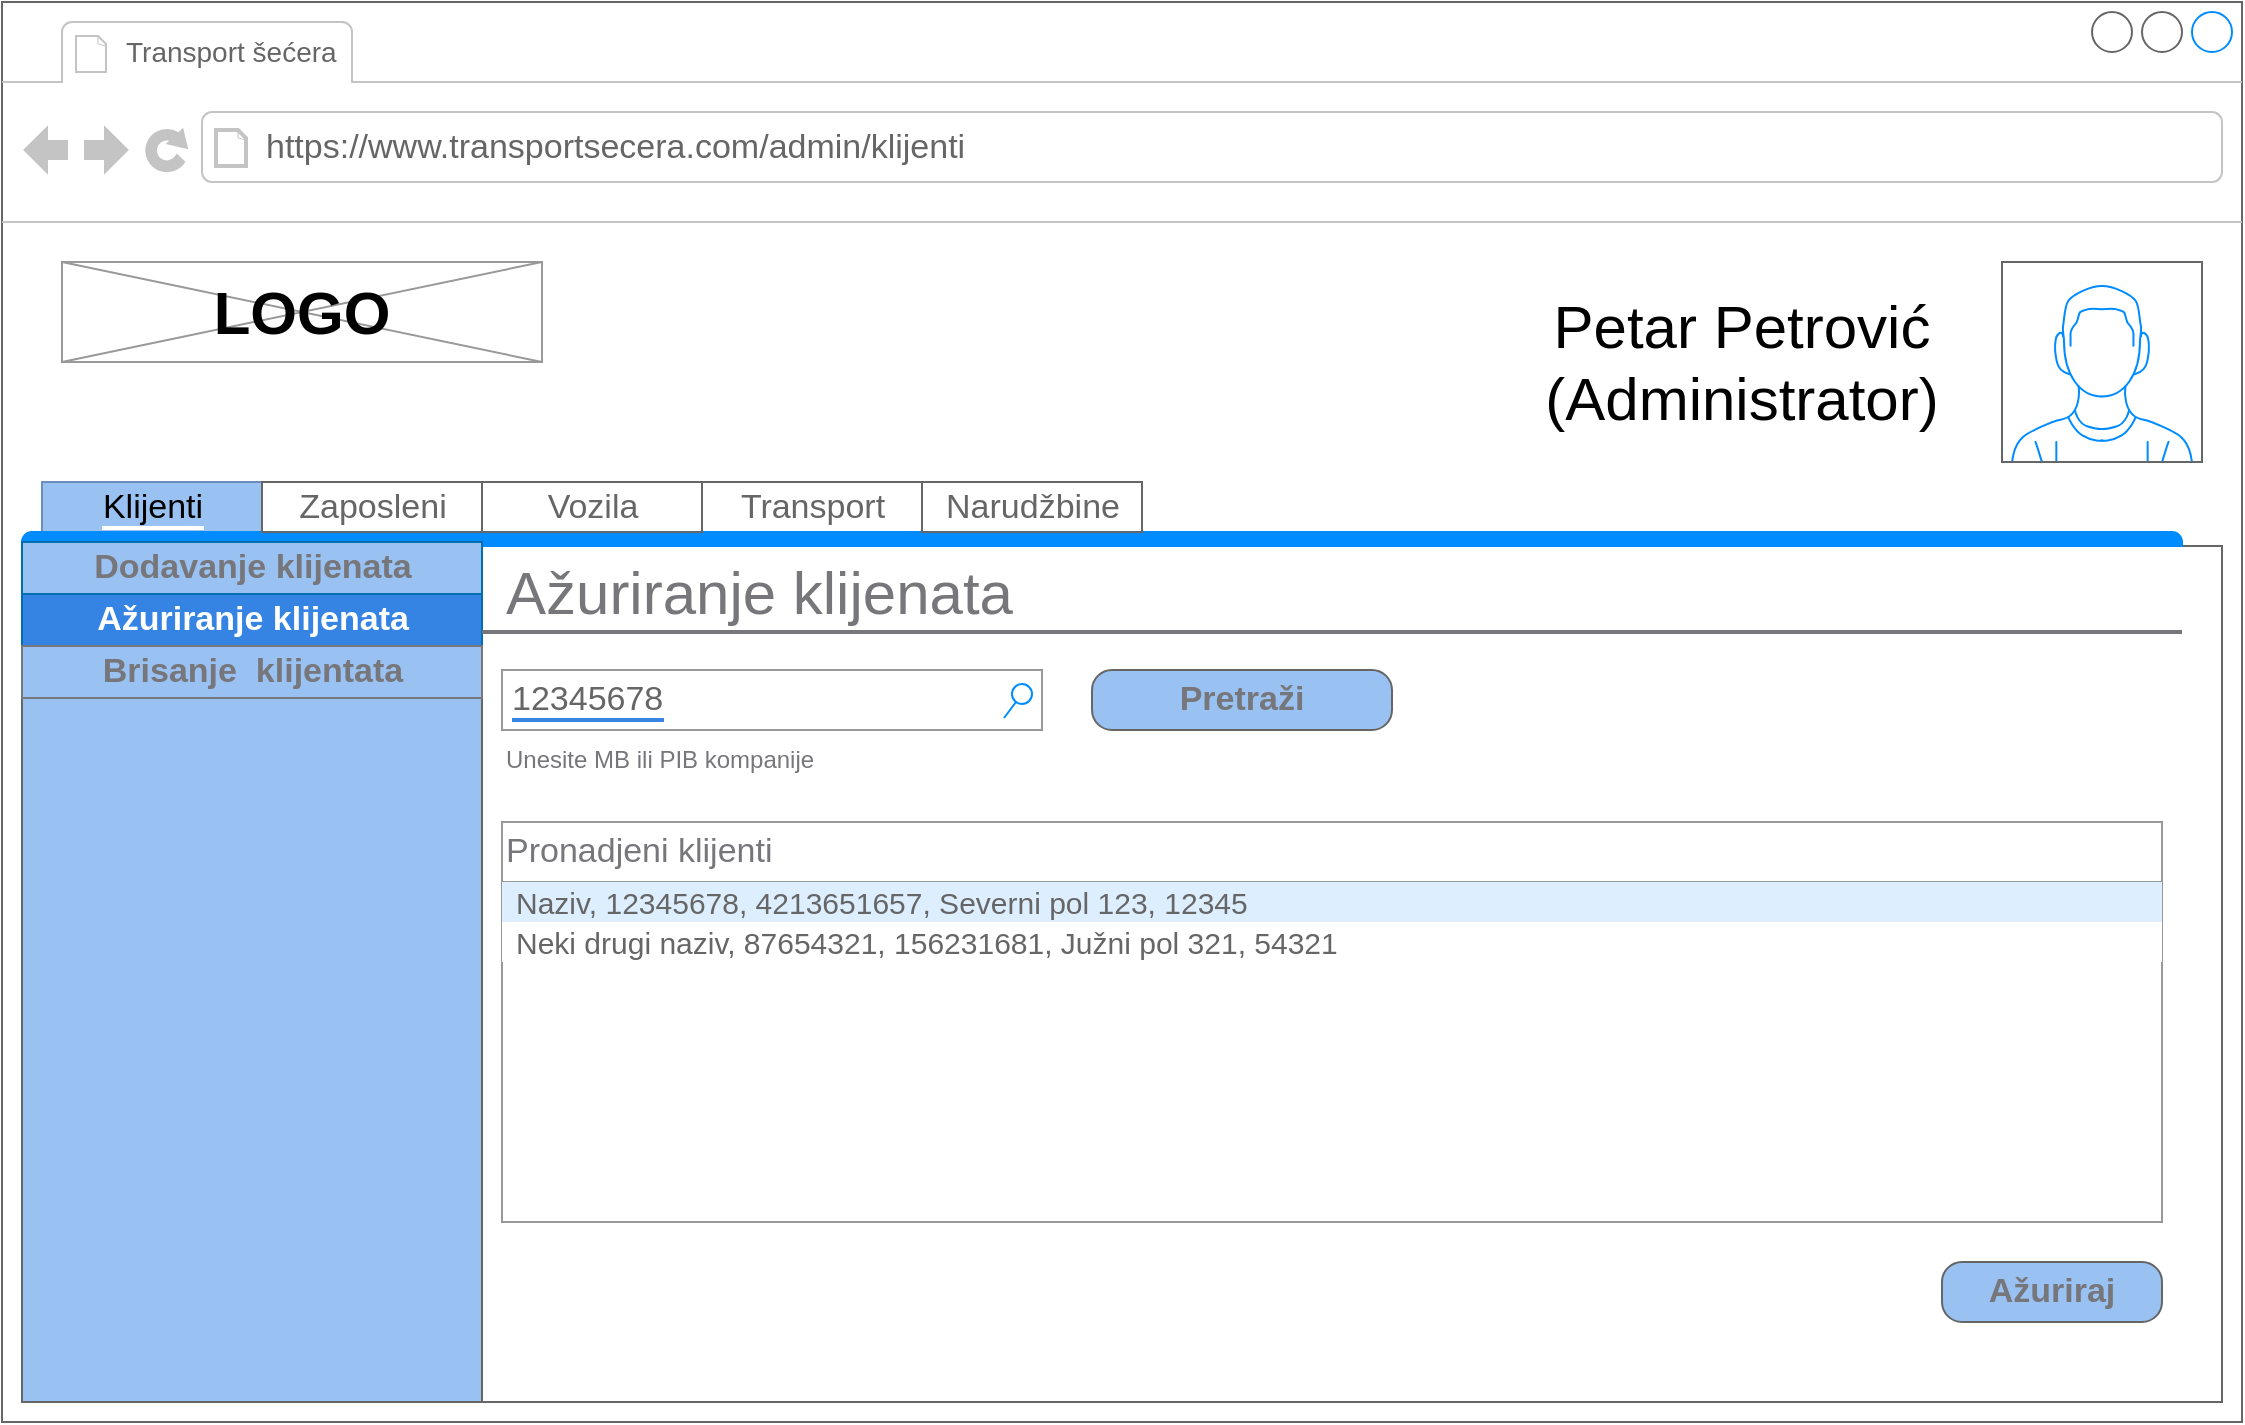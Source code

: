 <mxfile version="20.7.2" type="device"><diagram id="ky4BVYnxGXiWYMwusSBA" name="Page-1"><mxGraphModel dx="1161" dy="690" grid="1" gridSize="10" guides="1" tooltips="1" connect="1" arrows="1" fold="1" page="1" pageScale="1" pageWidth="1169" pageHeight="827" math="0" shadow="0"><root><mxCell id="0"/><mxCell id="1" parent="0"/><mxCell id="joHXfqHR-YhRdE-sdu8e-1" value="" style="strokeWidth=1;shadow=0;dashed=0;align=center;html=1;shape=mxgraph.mockup.containers.browserWindow;rSize=0;strokeColor=#666666;strokeColor2=#008cff;strokeColor3=#c4c4c4;mainText=,;recursiveResize=0;" parent="1" vertex="1"><mxGeometry x="40" y="70" width="1120" height="710" as="geometry"/></mxCell><mxCell id="joHXfqHR-YhRdE-sdu8e-2" value="Transport šećera" style="strokeWidth=1;shadow=0;dashed=0;align=center;html=1;shape=mxgraph.mockup.containers.anchor;fontSize=14;fontColor=#666666;align=left;" parent="joHXfqHR-YhRdE-sdu8e-1" vertex="1"><mxGeometry x="60" y="10" width="110" height="30" as="geometry"/></mxCell><mxCell id="joHXfqHR-YhRdE-sdu8e-3" value="https://www.transportsecera.com/admin/klijenti" style="strokeWidth=1;shadow=0;dashed=0;align=center;html=1;shape=mxgraph.mockup.containers.anchor;rSize=0;fontSize=17;fontColor=#666666;align=left;" parent="joHXfqHR-YhRdE-sdu8e-1" vertex="1"><mxGeometry x="130" y="60" width="450" height="26" as="geometry"/></mxCell><mxCell id="joHXfqHR-YhRdE-sdu8e-10" value="" style="verticalLabelPosition=bottom;shadow=0;dashed=0;align=center;html=1;verticalAlign=top;strokeWidth=1;shape=mxgraph.mockup.graphics.simpleIcon;strokeColor=#999999;fontSize=14;" parent="joHXfqHR-YhRdE-sdu8e-1" vertex="1"><mxGeometry x="30" y="130" width="240" height="50" as="geometry"/></mxCell><mxCell id="joHXfqHR-YhRdE-sdu8e-11" value="&lt;div style=&quot;font-size: 30px;&quot;&gt;LOGO&lt;/div&gt;" style="text;html=1;strokeColor=none;fillColor=none;align=center;verticalAlign=middle;whiteSpace=wrap;rounded=0;fontSize=30;fontStyle=1" parent="joHXfqHR-YhRdE-sdu8e-1" vertex="1"><mxGeometry x="120" y="140" width="60" height="30" as="geometry"/></mxCell><mxCell id="joHXfqHR-YhRdE-sdu8e-12" value="" style="verticalLabelPosition=bottom;shadow=0;dashed=0;align=center;html=1;verticalAlign=top;strokeWidth=1;shape=mxgraph.mockup.containers.userMale;strokeColor=#666666;strokeColor2=#008cff;fontSize=30;" parent="joHXfqHR-YhRdE-sdu8e-1" vertex="1"><mxGeometry x="1000" y="130" width="100" height="100" as="geometry"/></mxCell><mxCell id="joHXfqHR-YhRdE-sdu8e-13" value="&lt;div&gt;Petar Petrović &lt;br&gt;&lt;/div&gt;&lt;div&gt;(Administrator)&lt;br&gt;&lt;/div&gt;" style="text;html=1;strokeColor=none;fillColor=none;align=center;verticalAlign=middle;whiteSpace=wrap;rounded=0;fontSize=30;" parent="joHXfqHR-YhRdE-sdu8e-1" vertex="1"><mxGeometry x="750" y="140" width="240" height="80" as="geometry"/></mxCell><mxCell id="joHXfqHR-YhRdE-sdu8e-47" value="Transport" style="strokeColor=inherit;fillColor=inherit;gradientColor=inherit;strokeWidth=1;shadow=0;dashed=0;align=center;html=1;shape=mxgraph.mockup.containers.rrect;rSize=0;fontSize=17;fontColor=#666666;gradientColor=none;labelBackgroundColor=default;" parent="joHXfqHR-YhRdE-sdu8e-1" vertex="1"><mxGeometry width="110" height="25" relative="1" as="geometry"><mxPoint x="350" y="240" as="offset"/></mxGeometry></mxCell><mxCell id="joHXfqHR-YhRdE-sdu8e-41" value="" style="strokeWidth=1;shadow=0;dashed=0;align=center;html=1;shape=mxgraph.mockup.containers.marginRect2;rectMarginTop=32;strokeColor=#666666;gradientColor=none;labelBackgroundColor=default;fontSize=30;fontColor=#000000;" parent="joHXfqHR-YhRdE-sdu8e-1" vertex="1"><mxGeometry x="10" y="240" width="1100" height="460" as="geometry"/></mxCell><mxCell id="joHXfqHR-YhRdE-sdu8e-42" value="&lt;span style=&quot;background-color: rgb(153, 193, 241);&quot;&gt;Klijenti &lt;/span&gt;" style="strokeColor=#6c8ebf;fillColor=#99c1f1;gradientColor=#7ea6e0;strokeWidth=1;shadow=0;dashed=0;align=center;html=1;shape=mxgraph.mockup.containers.rrect;rSize=0;fontSize=17;gradientColor=none;labelBackgroundColor=default;" parent="joHXfqHR-YhRdE-sdu8e-41" vertex="1"><mxGeometry width="110" height="25" relative="1" as="geometry"><mxPoint x="10" as="offset"/></mxGeometry></mxCell><mxCell id="joHXfqHR-YhRdE-sdu8e-45" value="" style="strokeWidth=1;shadow=0;dashed=0;align=center;html=1;shape=mxgraph.mockup.containers.topButton;rSize=5;strokeColor=#008cff;fillColor=#008cff;gradientColor=none;resizeWidth=1;movable=0;deletable=1;labelBackgroundColor=default;fontSize=30;fontColor=#000000;" parent="joHXfqHR-YhRdE-sdu8e-41" vertex="1"><mxGeometry width="1080" height="7" relative="1" as="geometry"><mxPoint y="25" as="offset"/></mxGeometry></mxCell><mxCell id="joHXfqHR-YhRdE-sdu8e-51" value="Zaposleni" style="strokeColor=inherit;fillColor=inherit;gradientColor=inherit;strokeWidth=1;shadow=0;dashed=0;align=center;html=1;shape=mxgraph.mockup.containers.rrect;rSize=0;fontSize=17;fontColor=#666666;gradientColor=none;labelBackgroundColor=default;" parent="joHXfqHR-YhRdE-sdu8e-41" vertex="1"><mxGeometry width="110" height="25" relative="1" as="geometry"><mxPoint x="120" as="offset"/></mxGeometry></mxCell><mxCell id="joHXfqHR-YhRdE-sdu8e-58" value="Vozila" style="strokeColor=inherit;fillColor=inherit;gradientColor=inherit;strokeWidth=1;shadow=0;dashed=0;align=center;html=1;shape=mxgraph.mockup.containers.rrect;rSize=0;fontSize=17;fontColor=#666666;gradientColor=none;labelBackgroundColor=default;" parent="joHXfqHR-YhRdE-sdu8e-41" vertex="1"><mxGeometry width="110" height="25" relative="1" as="geometry"><mxPoint x="230" as="offset"/></mxGeometry></mxCell><mxCell id="joHXfqHR-YhRdE-sdu8e-76" value="" style="strokeWidth=1;shadow=0;dashed=0;align=center;html=1;shape=mxgraph.mockup.containers.rrect;rSize=0;strokeColor=#666666;labelBackgroundColor=#99c1f1;fontSize=30;fontColor=#000000;fillColor=#99c1f1;" parent="joHXfqHR-YhRdE-sdu8e-41" vertex="1"><mxGeometry y="30" width="230" height="430" as="geometry"/></mxCell><mxCell id="joHXfqHR-YhRdE-sdu8e-77" value="Dodavanje klijenata" style="strokeColor=#006EAF;fillColor=#99c1f1;strokeWidth=1;shadow=0;dashed=0;align=center;html=1;shape=mxgraph.mockup.containers.rrect;rSize=0;fontSize=17;fontColor=#77767b;fontStyle=1;resizeWidth=1;labelBackgroundColor=#99c1f1;" parent="joHXfqHR-YhRdE-sdu8e-76" vertex="1"><mxGeometry width="230" height="26" relative="1" as="geometry"/></mxCell><mxCell id="joHXfqHR-YhRdE-sdu8e-78" value="Ažuriranje klijenata" style="strokeColor=#006EAF;fillColor=#3584e4;strokeWidth=1;shadow=0;dashed=0;align=center;html=1;shape=mxgraph.mockup.containers.rrect;rSize=0;fontSize=17;fontColor=#ffffff;fontStyle=1;resizeWidth=1;labelBackgroundColor=#3584e4;" parent="joHXfqHR-YhRdE-sdu8e-76" vertex="1"><mxGeometry width="230" height="26" relative="1" as="geometry"><mxPoint y="26" as="offset"/></mxGeometry></mxCell><mxCell id="joHXfqHR-YhRdE-sdu8e-79" value="&lt;div&gt;Brisanje&amp;nbsp; klijentata&lt;br&gt;&lt;/div&gt;" style="strokeWidth=1;shadow=0;dashed=0;align=center;html=1;shape=mxgraph.mockup.containers.rrect;rSize=0;fontSize=17;fontColor=#77767b;fontStyle=1;fillColor=#99c1f1;strokeColor=#77767b;resizeWidth=1;labelBackgroundColor=#99c1f1;" parent="joHXfqHR-YhRdE-sdu8e-76" vertex="1"><mxGeometry width="230" height="26" relative="1" as="geometry"><mxPoint y="52" as="offset"/></mxGeometry></mxCell><mxCell id="joHXfqHR-YhRdE-sdu8e-81" value="&lt;div&gt;Ažuriranje klijenata&lt;/div&gt;" style="text;html=1;strokeColor=none;fillColor=none;align=left;verticalAlign=middle;whiteSpace=wrap;rounded=0;labelBackgroundColor=#ffffff;fontSize=30;fontColor=#77767b;" parent="joHXfqHR-YhRdE-sdu8e-41" vertex="1"><mxGeometry x="240" y="40" width="450" height="30" as="geometry"/></mxCell><mxCell id="joHXfqHR-YhRdE-sdu8e-84" value="" style="line;strokeWidth=2;html=1;labelBackgroundColor=#ffffff;strokeColor=#77767b;fontSize=30;fontColor=#77767b;fillColor=#ffffff;" parent="joHXfqHR-YhRdE-sdu8e-41" vertex="1"><mxGeometry x="230" y="70" width="850" height="10" as="geometry"/></mxCell><mxCell id="m6sncqsiaYN9VZERJdbz-1" value="&lt;span style=&quot;background-color: rgb(255, 255, 255);&quot;&gt;12345678&lt;/span&gt;" style="strokeWidth=1;shadow=0;dashed=0;align=center;html=1;shape=mxgraph.mockup.forms.searchBox;strokeColor=#999999;mainText=;strokeColor2=#008cff;fontColor=#666666;fontSize=17;align=left;spacingLeft=3;labelBackgroundColor=#3584e4;fillColor=#ffffff;" vertex="1" parent="joHXfqHR-YhRdE-sdu8e-41"><mxGeometry x="240" y="94" width="270" height="30" as="geometry"/></mxCell><mxCell id="m6sncqsiaYN9VZERJdbz-2" value="&lt;div&gt;&lt;font&gt;Unesite MB ili PIB kompanije&lt;/font&gt;&lt;br&gt;&lt;/div&gt;" style="text;html=1;strokeColor=none;fillColor=none;align=left;verticalAlign=middle;whiteSpace=wrap;rounded=0;labelBackgroundColor=#ffffff;fontSize=12;fontColor=#77767b;" vertex="1" parent="joHXfqHR-YhRdE-sdu8e-41"><mxGeometry x="240" y="124" width="370" height="30" as="geometry"/></mxCell><mxCell id="m6sncqsiaYN9VZERJdbz-3" value="Pretraži" style="strokeWidth=1;shadow=0;dashed=0;align=center;html=1;shape=mxgraph.mockup.buttons.button;strokeColor=#666666;fontColor=#77767b;mainText=;buttonStyle=round;fontSize=17;fontStyle=1;fillColor=#99c1f1;whiteSpace=wrap;labelBackgroundColor=#99c1f1;" vertex="1" parent="joHXfqHR-YhRdE-sdu8e-41"><mxGeometry x="535" y="94" width="150" height="30" as="geometry"/></mxCell><mxCell id="m6sncqsiaYN9VZERJdbz-4" value="" style="strokeWidth=1;shadow=0;dashed=0;align=center;html=1;shape=mxgraph.mockup.forms.rrect;rSize=0;strokeColor=#999999;fillColor=#ffffff;labelBackgroundColor=#99c1f1;fontSize=12;fontColor=#77767b;" vertex="1" parent="joHXfqHR-YhRdE-sdu8e-41"><mxGeometry x="240" y="170" width="830" height="200" as="geometry"/></mxCell><mxCell id="m6sncqsiaYN9VZERJdbz-5" value="&lt;div&gt;Pronadjeni klijenti&lt;br&gt;&lt;/div&gt;" style="strokeWidth=1;shadow=0;dashed=0;align=left;html=1;shape=mxgraph.mockup.forms.rrect;rSize=0;strokeColor=#999999;fontColor=#77767b;fontSize=17;fillColor=#ffffff;resizeWidth=1;labelBackgroundColor=#ffffff;" vertex="1" parent="m6sncqsiaYN9VZERJdbz-4"><mxGeometry width="830" height="30" relative="1" as="geometry"/></mxCell><mxCell id="m6sncqsiaYN9VZERJdbz-6" value="" style="strokeWidth=1;shadow=0;dashed=0;align=center;html=1;shape=mxgraph.mockup.forms.anchor;fontSize=17;fontColor=#666666;align=left;spacingLeft=5;resizeWidth=1;labelBackgroundColor=#ffffff;strokeColor=#77767b;fillColor=#ffffff;" vertex="1" parent="m6sncqsiaYN9VZERJdbz-4"><mxGeometry width="830" height="20" relative="1" as="geometry"><mxPoint y="30" as="offset"/></mxGeometry></mxCell><mxCell id="m6sncqsiaYN9VZERJdbz-7" value="" style="strokeWidth=1;shadow=0;dashed=0;align=center;html=1;shape=mxgraph.mockup.forms.anchor;fontSize=17;fontColor=#666666;align=left;spacingLeft=5;resizeWidth=1;labelBackgroundColor=#ffffff;strokeColor=#77767b;fillColor=#ffffff;" vertex="1" parent="m6sncqsiaYN9VZERJdbz-4"><mxGeometry width="830" height="20" relative="1" as="geometry"><mxPoint y="50" as="offset"/></mxGeometry></mxCell><mxCell id="m6sncqsiaYN9VZERJdbz-8" value="Naziv, 12345678, 4213651657, Severni pol 123, 12345" style="strokeWidth=1;shadow=0;dashed=0;align=center;html=1;shape=mxgraph.mockup.forms.rrect;rSize=0;fontSize=15;fontColor=#666666;align=left;spacingLeft=5;fillColor=#ddeeff;strokeColor=none;resizeWidth=1;labelBackgroundColor=#ddeeff;" vertex="1" parent="m6sncqsiaYN9VZERJdbz-4"><mxGeometry width="830" height="20" relative="1" as="geometry"><mxPoint y="30" as="offset"/></mxGeometry></mxCell><mxCell id="m6sncqsiaYN9VZERJdbz-9" value="" style="strokeWidth=1;shadow=0;dashed=0;align=center;html=1;shape=mxgraph.mockup.forms.anchor;fontSize=17;fontColor=#666666;align=left;spacingLeft=5;resizeWidth=1;labelBackgroundColor=#ffffff;strokeColor=#77767b;fillColor=#ffffff;" vertex="1" parent="m6sncqsiaYN9VZERJdbz-4"><mxGeometry width="830" height="20" relative="1" as="geometry"><mxPoint y="90" as="offset"/></mxGeometry></mxCell><mxCell id="m6sncqsiaYN9VZERJdbz-12" value="Neki drugi naziv, 87654321, 156231681, Južni pol 321, 54321" style="strokeWidth=1;shadow=0;dashed=0;align=center;html=1;shape=mxgraph.mockup.forms.rrect;rSize=0;fontSize=15;fontColor=#666666;align=left;spacingLeft=5;fillColor=#ffffff;strokeColor=none;resizeWidth=1;labelBackgroundColor=#ffffff;" vertex="1" parent="m6sncqsiaYN9VZERJdbz-4"><mxGeometry width="830" height="20" relative="1" as="geometry"><mxPoint y="50" as="offset"/></mxGeometry></mxCell><mxCell id="m6sncqsiaYN9VZERJdbz-11" value="Ažuriraj" style="strokeWidth=1;shadow=0;dashed=0;align=center;html=1;shape=mxgraph.mockup.buttons.button;strokeColor=#666666;fontColor=#77767b;mainText=;buttonStyle=round;fontSize=17;fontStyle=1;fillColor=#99c1f1;whiteSpace=wrap;labelBackgroundColor=#99c1f1;labelBorderColor=none;" vertex="1" parent="joHXfqHR-YhRdE-sdu8e-41"><mxGeometry x="960" y="390" width="110" height="30" as="geometry"/></mxCell><mxCell id="joHXfqHR-YhRdE-sdu8e-57" value="Narudžbine" style="strokeColor=inherit;fillColor=inherit;gradientColor=inherit;strokeWidth=1;shadow=0;dashed=0;align=center;html=1;shape=mxgraph.mockup.containers.rrect;rSize=0;fontSize=17;fontColor=#666666;gradientColor=none;labelBackgroundColor=default;" parent="joHXfqHR-YhRdE-sdu8e-1" vertex="1"><mxGeometry width="110" height="25" relative="1" as="geometry"><mxPoint x="460" y="240" as="offset"/></mxGeometry></mxCell></root></mxGraphModel></diagram></mxfile>